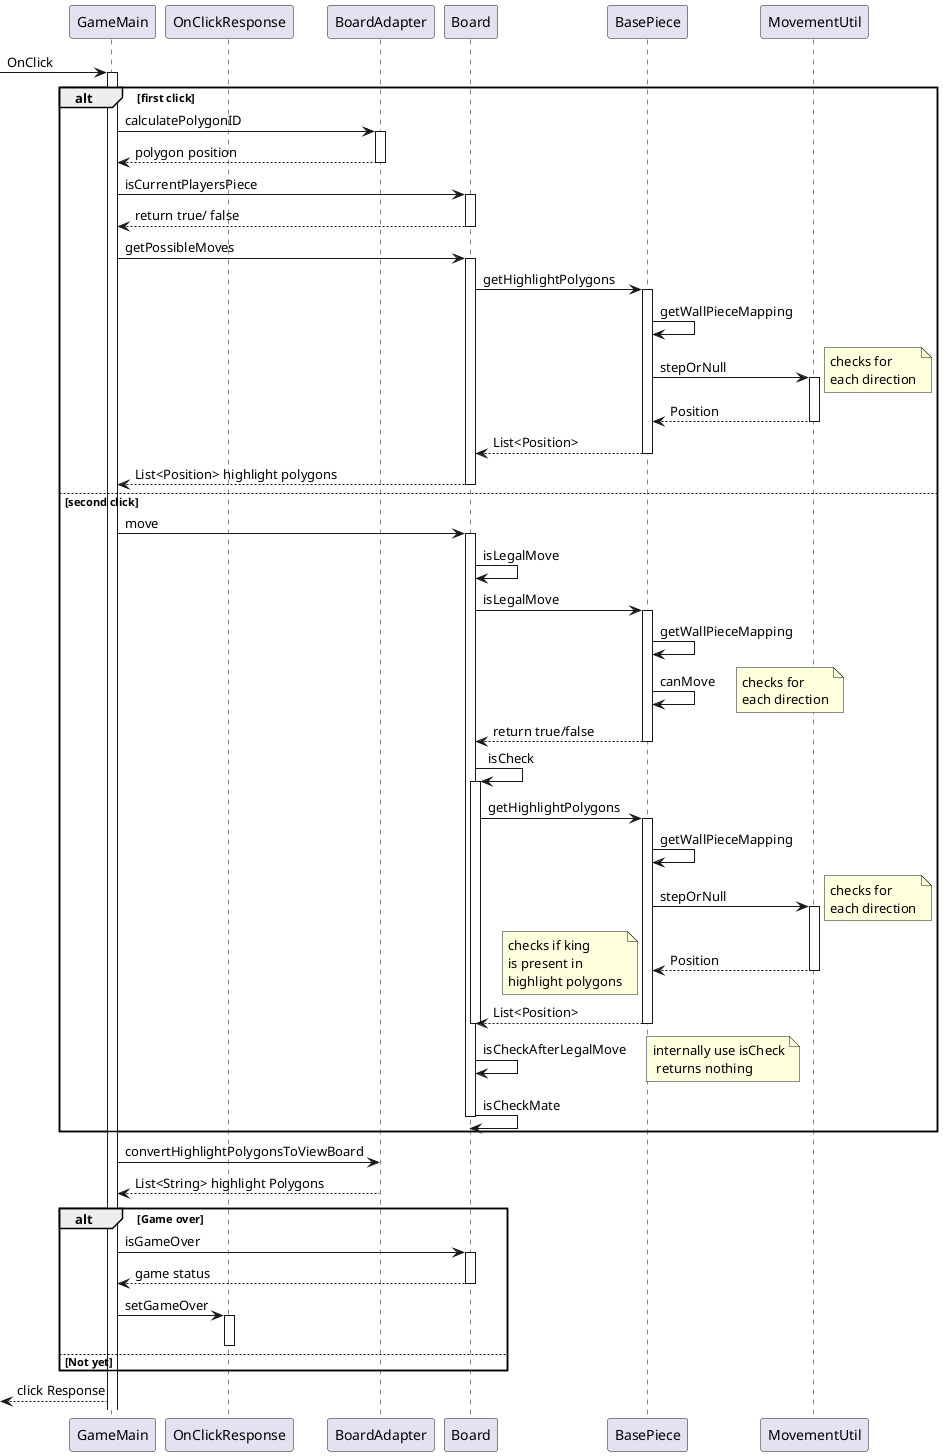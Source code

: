 @startuml
participant GameMain
participant OnClickResponse
->GameMain: OnClick
activate GameMain
alt first click
GameMain->BoardAdapter: calculatePolygonID
activate BoardAdapter
BoardAdapter-->GameMain: polygon position
deactivate BoardAdapter
GameMain->Board: isCurrentPlayersPiece
activate Board
Board-->GameMain: return true/ false
deactivate Board
GameMain->Board: getPossibleMoves
activate Board
Board->BasePiece: getHighlightPolygons
activate BasePiece
BasePiece->BasePiece: getWallPieceMapping
BasePiece->MovementUtil: stepOrNull
note right: checks for \neach direction
activate MovementUtil
BasePiece<--MovementUtil: Position
deactivate MovementUtil
Board<--BasePiece: List<Position>
deactivate BasePiece
GameMain<--Board: List<Position> highlight polygons
deactivate Board
else second click
GameMain->Board: move
activate Board
Board->Board: isLegalMove
Board->BasePiece: isLegalMove
activate BasePiece
BasePiece->BasePiece: getWallPieceMapping
BasePiece->BasePiece: canMove
note right: checks for \neach direction
Board<--BasePiece: return true/false
deactivate BasePiece
Board->Board: isCheck
activate Board
Board->BasePiece: getHighlightPolygons
activate BasePiece
BasePiece->BasePiece: getWallPieceMapping
BasePiece->MovementUtil: stepOrNull
note right: checks for \neach direction
activate MovementUtil
BasePiece<--MovementUtil: Position
deactivate MovementUtil
note left: checks if king \nis present in \nhighlight polygons
Board<--BasePiece: List<Position>
deactivate Board
deactivate BasePiece
Board->Board: isCheckAfterLegalMove
note right: internally use isCheck\n returns nothing
Board->Board: isCheckMate
deactivate Board

end
GameMain->BoardAdapter: convertHighlightPolygonsToViewBoard
GameMain<--BoardAdapter: List<String> highlight Polygons
alt Game over
GameMain->Board: isGameOver
activate Board
GameMain<--Board: game status
deactivate Board
GameMain->OnClickResponse: setGameOver
activate OnClickResponse
deactivate OnClickResponse
else Not yet
end
<--GameMain: click Response


@enduml